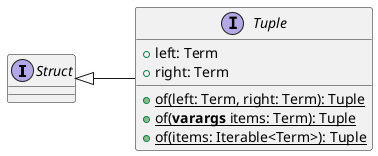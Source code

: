 @startuml
left to right direction
skinparam shadowing false

interface Struct

interface Tuple {
  + left: Term
  + right: Term
  + {static} of(left: Term, right: Term): Tuple
  + {static} of(**varargs** items: Term): Tuple
  + {static} of(items: Iterable<Term>): Tuple
}

Struct <|-- Tuple
@enduml